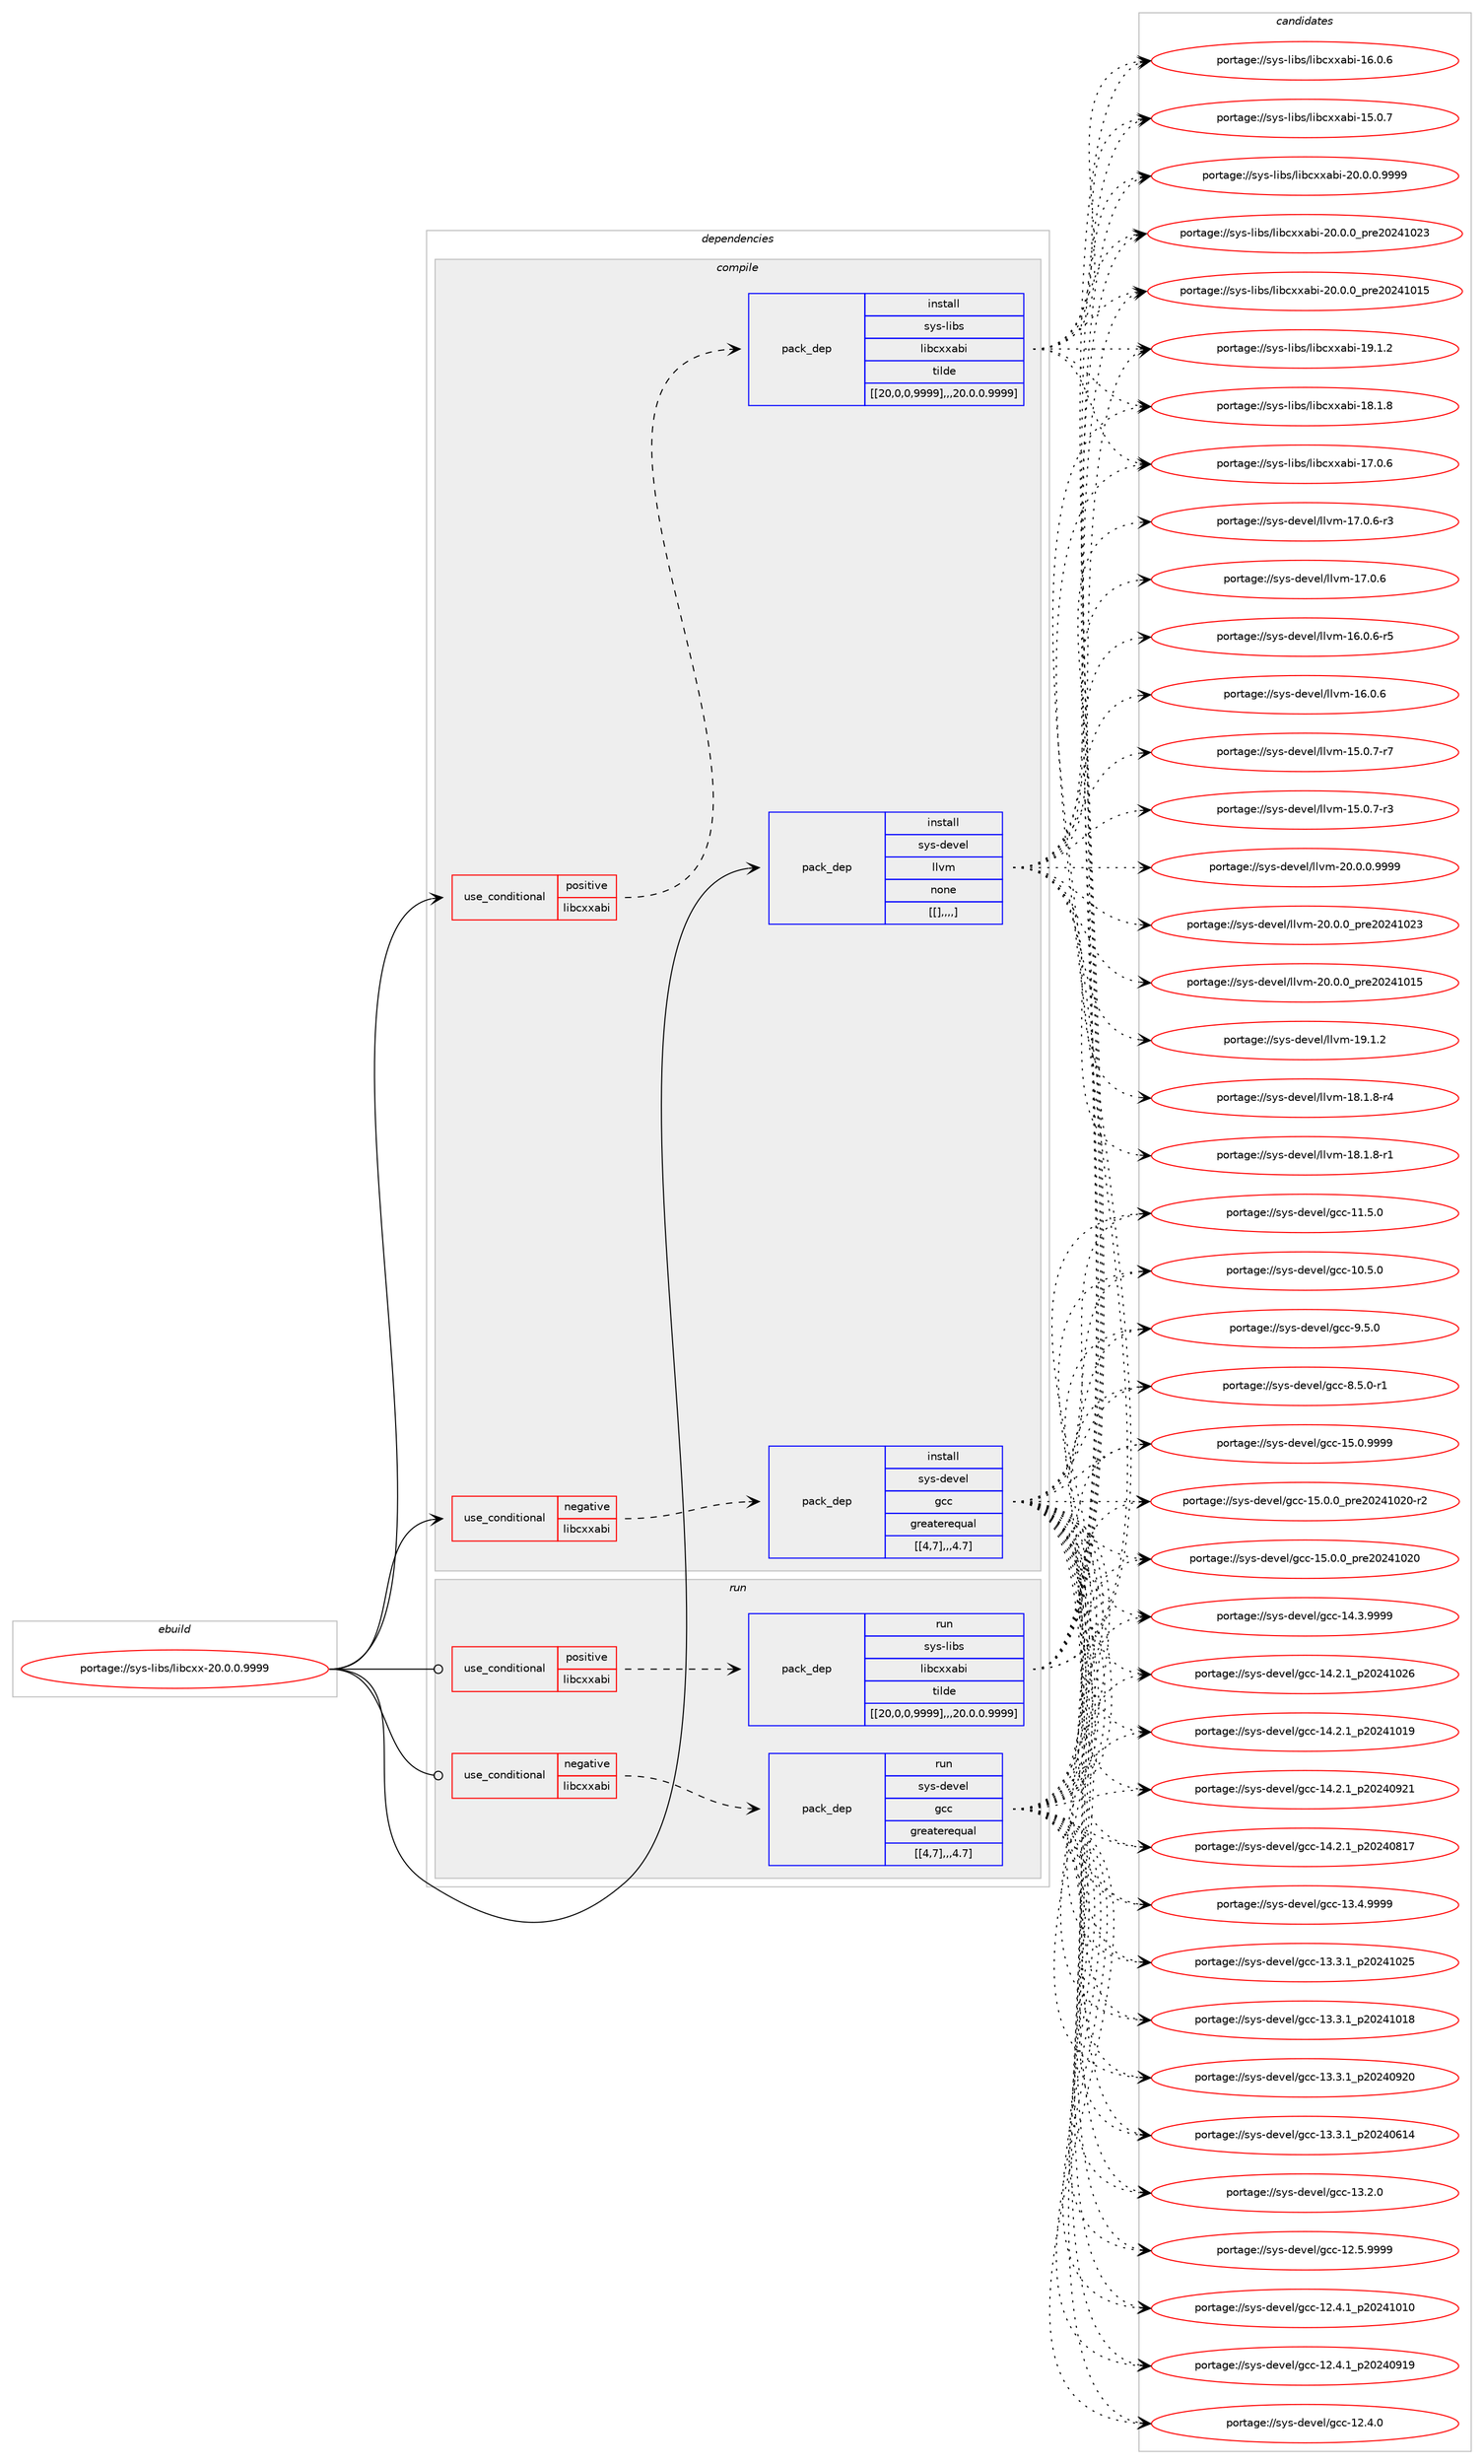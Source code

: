 digraph prolog {

# *************
# Graph options
# *************

newrank=true;
concentrate=true;
compound=true;
graph [rankdir=LR,fontname=Helvetica,fontsize=10,ranksep=1.5];#, ranksep=2.5, nodesep=0.2];
edge  [arrowhead=vee];
node  [fontname=Helvetica,fontsize=10];

# **********
# The ebuild
# **********

subgraph cluster_leftcol {
color=gray;
label=<<i>ebuild</i>>;
id [label="portage://sys-libs/libcxx-20.0.0.9999", color=red, width=4, href="../sys-libs/libcxx-20.0.0.9999.svg"];
}

# ****************
# The dependencies
# ****************

subgraph cluster_midcol {
color=gray;
label=<<i>dependencies</i>>;
subgraph cluster_compile {
fillcolor="#eeeeee";
style=filled;
label=<<i>compile</i>>;
subgraph cond124298 {
dependency464448 [label=<<TABLE BORDER="0" CELLBORDER="1" CELLSPACING="0" CELLPADDING="4"><TR><TD ROWSPAN="3" CELLPADDING="10">use_conditional</TD></TR><TR><TD>negative</TD></TR><TR><TD>libcxxabi</TD></TR></TABLE>>, shape=none, color=red];
subgraph pack337004 {
dependency464627 [label=<<TABLE BORDER="0" CELLBORDER="1" CELLSPACING="0" CELLPADDING="4" WIDTH="220"><TR><TD ROWSPAN="6" CELLPADDING="30">pack_dep</TD></TR><TR><TD WIDTH="110">install</TD></TR><TR><TD>sys-devel</TD></TR><TR><TD>gcc</TD></TR><TR><TD>greaterequal</TD></TR><TR><TD>[[4,7],,,4.7]</TD></TR></TABLE>>, shape=none, color=blue];
}
dependency464448:e -> dependency464627:w [weight=20,style="dashed",arrowhead="vee"];
}
id:e -> dependency464448:w [weight=20,style="solid",arrowhead="vee"];
subgraph cond124363 {
dependency464665 [label=<<TABLE BORDER="0" CELLBORDER="1" CELLSPACING="0" CELLPADDING="4"><TR><TD ROWSPAN="3" CELLPADDING="10">use_conditional</TD></TR><TR><TD>positive</TD></TR><TR><TD>libcxxabi</TD></TR></TABLE>>, shape=none, color=red];
subgraph pack337063 {
dependency464710 [label=<<TABLE BORDER="0" CELLBORDER="1" CELLSPACING="0" CELLPADDING="4" WIDTH="220"><TR><TD ROWSPAN="6" CELLPADDING="30">pack_dep</TD></TR><TR><TD WIDTH="110">install</TD></TR><TR><TD>sys-libs</TD></TR><TR><TD>libcxxabi</TD></TR><TR><TD>tilde</TD></TR><TR><TD>[[20,0,0,9999],,,20.0.0.9999]</TD></TR></TABLE>>, shape=none, color=blue];
}
dependency464665:e -> dependency464710:w [weight=20,style="dashed",arrowhead="vee"];
}
id:e -> dependency464665:w [weight=20,style="solid",arrowhead="vee"];
subgraph pack337069 {
dependency464740 [label=<<TABLE BORDER="0" CELLBORDER="1" CELLSPACING="0" CELLPADDING="4" WIDTH="220"><TR><TD ROWSPAN="6" CELLPADDING="30">pack_dep</TD></TR><TR><TD WIDTH="110">install</TD></TR><TR><TD>sys-devel</TD></TR><TR><TD>llvm</TD></TR><TR><TD>none</TD></TR><TR><TD>[[],,,,]</TD></TR></TABLE>>, shape=none, color=blue];
}
id:e -> dependency464740:w [weight=20,style="solid",arrowhead="vee"];
}
subgraph cluster_compileandrun {
fillcolor="#eeeeee";
style=filled;
label=<<i>compile and run</i>>;
}
subgraph cluster_run {
fillcolor="#eeeeee";
style=filled;
label=<<i>run</i>>;
subgraph cond124409 {
dependency464769 [label=<<TABLE BORDER="0" CELLBORDER="1" CELLSPACING="0" CELLPADDING="4"><TR><TD ROWSPAN="3" CELLPADDING="10">use_conditional</TD></TR><TR><TD>negative</TD></TR><TR><TD>libcxxabi</TD></TR></TABLE>>, shape=none, color=red];
subgraph pack337094 {
dependency464773 [label=<<TABLE BORDER="0" CELLBORDER="1" CELLSPACING="0" CELLPADDING="4" WIDTH="220"><TR><TD ROWSPAN="6" CELLPADDING="30">pack_dep</TD></TR><TR><TD WIDTH="110">run</TD></TR><TR><TD>sys-devel</TD></TR><TR><TD>gcc</TD></TR><TR><TD>greaterequal</TD></TR><TR><TD>[[4,7],,,4.7]</TD></TR></TABLE>>, shape=none, color=blue];
}
dependency464769:e -> dependency464773:w [weight=20,style="dashed",arrowhead="vee"];
}
id:e -> dependency464769:w [weight=20,style="solid",arrowhead="odot"];
subgraph cond124433 {
dependency464800 [label=<<TABLE BORDER="0" CELLBORDER="1" CELLSPACING="0" CELLPADDING="4"><TR><TD ROWSPAN="3" CELLPADDING="10">use_conditional</TD></TR><TR><TD>positive</TD></TR><TR><TD>libcxxabi</TD></TR></TABLE>>, shape=none, color=red];
subgraph pack337111 {
dependency464820 [label=<<TABLE BORDER="0" CELLBORDER="1" CELLSPACING="0" CELLPADDING="4" WIDTH="220"><TR><TD ROWSPAN="6" CELLPADDING="30">pack_dep</TD></TR><TR><TD WIDTH="110">run</TD></TR><TR><TD>sys-libs</TD></TR><TR><TD>libcxxabi</TD></TR><TR><TD>tilde</TD></TR><TR><TD>[[20,0,0,9999],,,20.0.0.9999]</TD></TR></TABLE>>, shape=none, color=blue];
}
dependency464800:e -> dependency464820:w [weight=20,style="dashed",arrowhead="vee"];
}
id:e -> dependency464800:w [weight=20,style="solid",arrowhead="odot"];
}
}

# **************
# The candidates
# **************

subgraph cluster_choices {
rank=same;
color=gray;
label=<<i>candidates</i>>;

subgraph choice336793 {
color=black;
nodesep=1;
choice1151211154510010111810110847103999945495346484657575757 [label="portage://sys-devel/gcc-15.0.9999", color=red, width=4,href="../sys-devel/gcc-15.0.9999.svg"];
choice11512111545100101118101108471039999454953464846489511211410150485052494850484511450 [label="portage://sys-devel/gcc-15.0.0_pre20241020-r2", color=red, width=4,href="../sys-devel/gcc-15.0.0_pre20241020-r2.svg"];
choice1151211154510010111810110847103999945495346484648951121141015048505249485048 [label="portage://sys-devel/gcc-15.0.0_pre20241020", color=red, width=4,href="../sys-devel/gcc-15.0.0_pre20241020.svg"];
choice1151211154510010111810110847103999945495246514657575757 [label="portage://sys-devel/gcc-14.3.9999", color=red, width=4,href="../sys-devel/gcc-14.3.9999.svg"];
choice1151211154510010111810110847103999945495246504649951125048505249485054 [label="portage://sys-devel/gcc-14.2.1_p20241026", color=red, width=4,href="../sys-devel/gcc-14.2.1_p20241026.svg"];
choice1151211154510010111810110847103999945495246504649951125048505249484957 [label="portage://sys-devel/gcc-14.2.1_p20241019", color=red, width=4,href="../sys-devel/gcc-14.2.1_p20241019.svg"];
choice1151211154510010111810110847103999945495246504649951125048505248575049 [label="portage://sys-devel/gcc-14.2.1_p20240921", color=red, width=4,href="../sys-devel/gcc-14.2.1_p20240921.svg"];
choice1151211154510010111810110847103999945495246504649951125048505248564955 [label="portage://sys-devel/gcc-14.2.1_p20240817", color=red, width=4,href="../sys-devel/gcc-14.2.1_p20240817.svg"];
choice1151211154510010111810110847103999945495146524657575757 [label="portage://sys-devel/gcc-13.4.9999", color=red, width=4,href="../sys-devel/gcc-13.4.9999.svg"];
choice1151211154510010111810110847103999945495146514649951125048505249485053 [label="portage://sys-devel/gcc-13.3.1_p20241025", color=red, width=4,href="../sys-devel/gcc-13.3.1_p20241025.svg"];
choice1151211154510010111810110847103999945495146514649951125048505249484956 [label="portage://sys-devel/gcc-13.3.1_p20241018", color=red, width=4,href="../sys-devel/gcc-13.3.1_p20241018.svg"];
choice1151211154510010111810110847103999945495146514649951125048505248575048 [label="portage://sys-devel/gcc-13.3.1_p20240920", color=red, width=4,href="../sys-devel/gcc-13.3.1_p20240920.svg"];
choice1151211154510010111810110847103999945495146514649951125048505248544952 [label="portage://sys-devel/gcc-13.3.1_p20240614", color=red, width=4,href="../sys-devel/gcc-13.3.1_p20240614.svg"];
choice1151211154510010111810110847103999945495146504648 [label="portage://sys-devel/gcc-13.2.0", color=red, width=4,href="../sys-devel/gcc-13.2.0.svg"];
choice1151211154510010111810110847103999945495046534657575757 [label="portage://sys-devel/gcc-12.5.9999", color=red, width=4,href="../sys-devel/gcc-12.5.9999.svg"];
choice1151211154510010111810110847103999945495046524649951125048505249484948 [label="portage://sys-devel/gcc-12.4.1_p20241010", color=red, width=4,href="../sys-devel/gcc-12.4.1_p20241010.svg"];
choice1151211154510010111810110847103999945495046524649951125048505248574957 [label="portage://sys-devel/gcc-12.4.1_p20240919", color=red, width=4,href="../sys-devel/gcc-12.4.1_p20240919.svg"];
choice1151211154510010111810110847103999945495046524648 [label="portage://sys-devel/gcc-12.4.0", color=red, width=4,href="../sys-devel/gcc-12.4.0.svg"];
choice1151211154510010111810110847103999945494946534648 [label="portage://sys-devel/gcc-11.5.0", color=red, width=4,href="../sys-devel/gcc-11.5.0.svg"];
choice1151211154510010111810110847103999945494846534648 [label="portage://sys-devel/gcc-10.5.0", color=red, width=4,href="../sys-devel/gcc-10.5.0.svg"];
choice11512111545100101118101108471039999455746534648 [label="portage://sys-devel/gcc-9.5.0", color=red, width=4,href="../sys-devel/gcc-9.5.0.svg"];
choice115121115451001011181011084710399994556465346484511449 [label="portage://sys-devel/gcc-8.5.0-r1", color=red, width=4,href="../sys-devel/gcc-8.5.0-r1.svg"];
dependency464627:e -> choice1151211154510010111810110847103999945495346484657575757:w [style=dotted,weight="100"];
dependency464627:e -> choice11512111545100101118101108471039999454953464846489511211410150485052494850484511450:w [style=dotted,weight="100"];
dependency464627:e -> choice1151211154510010111810110847103999945495346484648951121141015048505249485048:w [style=dotted,weight="100"];
dependency464627:e -> choice1151211154510010111810110847103999945495246514657575757:w [style=dotted,weight="100"];
dependency464627:e -> choice1151211154510010111810110847103999945495246504649951125048505249485054:w [style=dotted,weight="100"];
dependency464627:e -> choice1151211154510010111810110847103999945495246504649951125048505249484957:w [style=dotted,weight="100"];
dependency464627:e -> choice1151211154510010111810110847103999945495246504649951125048505248575049:w [style=dotted,weight="100"];
dependency464627:e -> choice1151211154510010111810110847103999945495246504649951125048505248564955:w [style=dotted,weight="100"];
dependency464627:e -> choice1151211154510010111810110847103999945495146524657575757:w [style=dotted,weight="100"];
dependency464627:e -> choice1151211154510010111810110847103999945495146514649951125048505249485053:w [style=dotted,weight="100"];
dependency464627:e -> choice1151211154510010111810110847103999945495146514649951125048505249484956:w [style=dotted,weight="100"];
dependency464627:e -> choice1151211154510010111810110847103999945495146514649951125048505248575048:w [style=dotted,weight="100"];
dependency464627:e -> choice1151211154510010111810110847103999945495146514649951125048505248544952:w [style=dotted,weight="100"];
dependency464627:e -> choice1151211154510010111810110847103999945495146504648:w [style=dotted,weight="100"];
dependency464627:e -> choice1151211154510010111810110847103999945495046534657575757:w [style=dotted,weight="100"];
dependency464627:e -> choice1151211154510010111810110847103999945495046524649951125048505249484948:w [style=dotted,weight="100"];
dependency464627:e -> choice1151211154510010111810110847103999945495046524649951125048505248574957:w [style=dotted,weight="100"];
dependency464627:e -> choice1151211154510010111810110847103999945495046524648:w [style=dotted,weight="100"];
dependency464627:e -> choice1151211154510010111810110847103999945494946534648:w [style=dotted,weight="100"];
dependency464627:e -> choice1151211154510010111810110847103999945494846534648:w [style=dotted,weight="100"];
dependency464627:e -> choice11512111545100101118101108471039999455746534648:w [style=dotted,weight="100"];
dependency464627:e -> choice115121115451001011181011084710399994556465346484511449:w [style=dotted,weight="100"];
}
subgraph choice336816 {
color=black;
nodesep=1;
choice11512111545108105981154710810598991201209798105455048464846484657575757 [label="portage://sys-libs/libcxxabi-20.0.0.9999", color=red, width=4,href="../sys-libs/libcxxabi-20.0.0.9999.svg"];
choice1151211154510810598115471081059899120120979810545504846484648951121141015048505249485051 [label="portage://sys-libs/libcxxabi-20.0.0_pre20241023", color=red, width=4,href="../sys-libs/libcxxabi-20.0.0_pre20241023.svg"];
choice1151211154510810598115471081059899120120979810545504846484648951121141015048505249484953 [label="portage://sys-libs/libcxxabi-20.0.0_pre20241015", color=red, width=4,href="../sys-libs/libcxxabi-20.0.0_pre20241015.svg"];
choice1151211154510810598115471081059899120120979810545495746494650 [label="portage://sys-libs/libcxxabi-19.1.2", color=red, width=4,href="../sys-libs/libcxxabi-19.1.2.svg"];
choice1151211154510810598115471081059899120120979810545495646494656 [label="portage://sys-libs/libcxxabi-18.1.8", color=red, width=4,href="../sys-libs/libcxxabi-18.1.8.svg"];
choice1151211154510810598115471081059899120120979810545495546484654 [label="portage://sys-libs/libcxxabi-17.0.6", color=red, width=4,href="../sys-libs/libcxxabi-17.0.6.svg"];
choice1151211154510810598115471081059899120120979810545495446484654 [label="portage://sys-libs/libcxxabi-16.0.6", color=red, width=4,href="../sys-libs/libcxxabi-16.0.6.svg"];
choice1151211154510810598115471081059899120120979810545495346484655 [label="portage://sys-libs/libcxxabi-15.0.7", color=red, width=4,href="../sys-libs/libcxxabi-15.0.7.svg"];
dependency464710:e -> choice11512111545108105981154710810598991201209798105455048464846484657575757:w [style=dotted,weight="100"];
dependency464710:e -> choice1151211154510810598115471081059899120120979810545504846484648951121141015048505249485051:w [style=dotted,weight="100"];
dependency464710:e -> choice1151211154510810598115471081059899120120979810545504846484648951121141015048505249484953:w [style=dotted,weight="100"];
dependency464710:e -> choice1151211154510810598115471081059899120120979810545495746494650:w [style=dotted,weight="100"];
dependency464710:e -> choice1151211154510810598115471081059899120120979810545495646494656:w [style=dotted,weight="100"];
dependency464710:e -> choice1151211154510810598115471081059899120120979810545495546484654:w [style=dotted,weight="100"];
dependency464710:e -> choice1151211154510810598115471081059899120120979810545495446484654:w [style=dotted,weight="100"];
dependency464710:e -> choice1151211154510810598115471081059899120120979810545495346484655:w [style=dotted,weight="100"];
}
subgraph choice336838 {
color=black;
nodesep=1;
choice1151211154510010111810110847108108118109455048464846484657575757 [label="portage://sys-devel/llvm-20.0.0.9999", color=red, width=4,href="../sys-devel/llvm-20.0.0.9999.svg"];
choice115121115451001011181011084710810811810945504846484648951121141015048505249485051 [label="portage://sys-devel/llvm-20.0.0_pre20241023", color=red, width=4,href="../sys-devel/llvm-20.0.0_pre20241023.svg"];
choice115121115451001011181011084710810811810945504846484648951121141015048505249484953 [label="portage://sys-devel/llvm-20.0.0_pre20241015", color=red, width=4,href="../sys-devel/llvm-20.0.0_pre20241015.svg"];
choice115121115451001011181011084710810811810945495746494650 [label="portage://sys-devel/llvm-19.1.2", color=red, width=4,href="../sys-devel/llvm-19.1.2.svg"];
choice1151211154510010111810110847108108118109454956464946564511452 [label="portage://sys-devel/llvm-18.1.8-r4", color=red, width=4,href="../sys-devel/llvm-18.1.8-r4.svg"];
choice1151211154510010111810110847108108118109454956464946564511449 [label="portage://sys-devel/llvm-18.1.8-r1", color=red, width=4,href="../sys-devel/llvm-18.1.8-r1.svg"];
choice1151211154510010111810110847108108118109454955464846544511451 [label="portage://sys-devel/llvm-17.0.6-r3", color=red, width=4,href="../sys-devel/llvm-17.0.6-r3.svg"];
choice115121115451001011181011084710810811810945495546484654 [label="portage://sys-devel/llvm-17.0.6", color=red, width=4,href="../sys-devel/llvm-17.0.6.svg"];
choice1151211154510010111810110847108108118109454954464846544511453 [label="portage://sys-devel/llvm-16.0.6-r5", color=red, width=4,href="../sys-devel/llvm-16.0.6-r5.svg"];
choice115121115451001011181011084710810811810945495446484654 [label="portage://sys-devel/llvm-16.0.6", color=red, width=4,href="../sys-devel/llvm-16.0.6.svg"];
choice1151211154510010111810110847108108118109454953464846554511455 [label="portage://sys-devel/llvm-15.0.7-r7", color=red, width=4,href="../sys-devel/llvm-15.0.7-r7.svg"];
choice1151211154510010111810110847108108118109454953464846554511451 [label="portage://sys-devel/llvm-15.0.7-r3", color=red, width=4,href="../sys-devel/llvm-15.0.7-r3.svg"];
dependency464740:e -> choice1151211154510010111810110847108108118109455048464846484657575757:w [style=dotted,weight="100"];
dependency464740:e -> choice115121115451001011181011084710810811810945504846484648951121141015048505249485051:w [style=dotted,weight="100"];
dependency464740:e -> choice115121115451001011181011084710810811810945504846484648951121141015048505249484953:w [style=dotted,weight="100"];
dependency464740:e -> choice115121115451001011181011084710810811810945495746494650:w [style=dotted,weight="100"];
dependency464740:e -> choice1151211154510010111810110847108108118109454956464946564511452:w [style=dotted,weight="100"];
dependency464740:e -> choice1151211154510010111810110847108108118109454956464946564511449:w [style=dotted,weight="100"];
dependency464740:e -> choice1151211154510010111810110847108108118109454955464846544511451:w [style=dotted,weight="100"];
dependency464740:e -> choice115121115451001011181011084710810811810945495546484654:w [style=dotted,weight="100"];
dependency464740:e -> choice1151211154510010111810110847108108118109454954464846544511453:w [style=dotted,weight="100"];
dependency464740:e -> choice115121115451001011181011084710810811810945495446484654:w [style=dotted,weight="100"];
dependency464740:e -> choice1151211154510010111810110847108108118109454953464846554511455:w [style=dotted,weight="100"];
dependency464740:e -> choice1151211154510010111810110847108108118109454953464846554511451:w [style=dotted,weight="100"];
}
subgraph choice336865 {
color=black;
nodesep=1;
choice1151211154510010111810110847103999945495346484657575757 [label="portage://sys-devel/gcc-15.0.9999", color=red, width=4,href="../sys-devel/gcc-15.0.9999.svg"];
choice11512111545100101118101108471039999454953464846489511211410150485052494850484511450 [label="portage://sys-devel/gcc-15.0.0_pre20241020-r2", color=red, width=4,href="../sys-devel/gcc-15.0.0_pre20241020-r2.svg"];
choice1151211154510010111810110847103999945495346484648951121141015048505249485048 [label="portage://sys-devel/gcc-15.0.0_pre20241020", color=red, width=4,href="../sys-devel/gcc-15.0.0_pre20241020.svg"];
choice1151211154510010111810110847103999945495246514657575757 [label="portage://sys-devel/gcc-14.3.9999", color=red, width=4,href="../sys-devel/gcc-14.3.9999.svg"];
choice1151211154510010111810110847103999945495246504649951125048505249485054 [label="portage://sys-devel/gcc-14.2.1_p20241026", color=red, width=4,href="../sys-devel/gcc-14.2.1_p20241026.svg"];
choice1151211154510010111810110847103999945495246504649951125048505249484957 [label="portage://sys-devel/gcc-14.2.1_p20241019", color=red, width=4,href="../sys-devel/gcc-14.2.1_p20241019.svg"];
choice1151211154510010111810110847103999945495246504649951125048505248575049 [label="portage://sys-devel/gcc-14.2.1_p20240921", color=red, width=4,href="../sys-devel/gcc-14.2.1_p20240921.svg"];
choice1151211154510010111810110847103999945495246504649951125048505248564955 [label="portage://sys-devel/gcc-14.2.1_p20240817", color=red, width=4,href="../sys-devel/gcc-14.2.1_p20240817.svg"];
choice1151211154510010111810110847103999945495146524657575757 [label="portage://sys-devel/gcc-13.4.9999", color=red, width=4,href="../sys-devel/gcc-13.4.9999.svg"];
choice1151211154510010111810110847103999945495146514649951125048505249485053 [label="portage://sys-devel/gcc-13.3.1_p20241025", color=red, width=4,href="../sys-devel/gcc-13.3.1_p20241025.svg"];
choice1151211154510010111810110847103999945495146514649951125048505249484956 [label="portage://sys-devel/gcc-13.3.1_p20241018", color=red, width=4,href="../sys-devel/gcc-13.3.1_p20241018.svg"];
choice1151211154510010111810110847103999945495146514649951125048505248575048 [label="portage://sys-devel/gcc-13.3.1_p20240920", color=red, width=4,href="../sys-devel/gcc-13.3.1_p20240920.svg"];
choice1151211154510010111810110847103999945495146514649951125048505248544952 [label="portage://sys-devel/gcc-13.3.1_p20240614", color=red, width=4,href="../sys-devel/gcc-13.3.1_p20240614.svg"];
choice1151211154510010111810110847103999945495146504648 [label="portage://sys-devel/gcc-13.2.0", color=red, width=4,href="../sys-devel/gcc-13.2.0.svg"];
choice1151211154510010111810110847103999945495046534657575757 [label="portage://sys-devel/gcc-12.5.9999", color=red, width=4,href="../sys-devel/gcc-12.5.9999.svg"];
choice1151211154510010111810110847103999945495046524649951125048505249484948 [label="portage://sys-devel/gcc-12.4.1_p20241010", color=red, width=4,href="../sys-devel/gcc-12.4.1_p20241010.svg"];
choice1151211154510010111810110847103999945495046524649951125048505248574957 [label="portage://sys-devel/gcc-12.4.1_p20240919", color=red, width=4,href="../sys-devel/gcc-12.4.1_p20240919.svg"];
choice1151211154510010111810110847103999945495046524648 [label="portage://sys-devel/gcc-12.4.0", color=red, width=4,href="../sys-devel/gcc-12.4.0.svg"];
choice1151211154510010111810110847103999945494946534648 [label="portage://sys-devel/gcc-11.5.0", color=red, width=4,href="../sys-devel/gcc-11.5.0.svg"];
choice1151211154510010111810110847103999945494846534648 [label="portage://sys-devel/gcc-10.5.0", color=red, width=4,href="../sys-devel/gcc-10.5.0.svg"];
choice11512111545100101118101108471039999455746534648 [label="portage://sys-devel/gcc-9.5.0", color=red, width=4,href="../sys-devel/gcc-9.5.0.svg"];
choice115121115451001011181011084710399994556465346484511449 [label="portage://sys-devel/gcc-8.5.0-r1", color=red, width=4,href="../sys-devel/gcc-8.5.0-r1.svg"];
dependency464773:e -> choice1151211154510010111810110847103999945495346484657575757:w [style=dotted,weight="100"];
dependency464773:e -> choice11512111545100101118101108471039999454953464846489511211410150485052494850484511450:w [style=dotted,weight="100"];
dependency464773:e -> choice1151211154510010111810110847103999945495346484648951121141015048505249485048:w [style=dotted,weight="100"];
dependency464773:e -> choice1151211154510010111810110847103999945495246514657575757:w [style=dotted,weight="100"];
dependency464773:e -> choice1151211154510010111810110847103999945495246504649951125048505249485054:w [style=dotted,weight="100"];
dependency464773:e -> choice1151211154510010111810110847103999945495246504649951125048505249484957:w [style=dotted,weight="100"];
dependency464773:e -> choice1151211154510010111810110847103999945495246504649951125048505248575049:w [style=dotted,weight="100"];
dependency464773:e -> choice1151211154510010111810110847103999945495246504649951125048505248564955:w [style=dotted,weight="100"];
dependency464773:e -> choice1151211154510010111810110847103999945495146524657575757:w [style=dotted,weight="100"];
dependency464773:e -> choice1151211154510010111810110847103999945495146514649951125048505249485053:w [style=dotted,weight="100"];
dependency464773:e -> choice1151211154510010111810110847103999945495146514649951125048505249484956:w [style=dotted,weight="100"];
dependency464773:e -> choice1151211154510010111810110847103999945495146514649951125048505248575048:w [style=dotted,weight="100"];
dependency464773:e -> choice1151211154510010111810110847103999945495146514649951125048505248544952:w [style=dotted,weight="100"];
dependency464773:e -> choice1151211154510010111810110847103999945495146504648:w [style=dotted,weight="100"];
dependency464773:e -> choice1151211154510010111810110847103999945495046534657575757:w [style=dotted,weight="100"];
dependency464773:e -> choice1151211154510010111810110847103999945495046524649951125048505249484948:w [style=dotted,weight="100"];
dependency464773:e -> choice1151211154510010111810110847103999945495046524649951125048505248574957:w [style=dotted,weight="100"];
dependency464773:e -> choice1151211154510010111810110847103999945495046524648:w [style=dotted,weight="100"];
dependency464773:e -> choice1151211154510010111810110847103999945494946534648:w [style=dotted,weight="100"];
dependency464773:e -> choice1151211154510010111810110847103999945494846534648:w [style=dotted,weight="100"];
dependency464773:e -> choice11512111545100101118101108471039999455746534648:w [style=dotted,weight="100"];
dependency464773:e -> choice115121115451001011181011084710399994556465346484511449:w [style=dotted,weight="100"];
}
subgraph choice336877 {
color=black;
nodesep=1;
choice11512111545108105981154710810598991201209798105455048464846484657575757 [label="portage://sys-libs/libcxxabi-20.0.0.9999", color=red, width=4,href="../sys-libs/libcxxabi-20.0.0.9999.svg"];
choice1151211154510810598115471081059899120120979810545504846484648951121141015048505249485051 [label="portage://sys-libs/libcxxabi-20.0.0_pre20241023", color=red, width=4,href="../sys-libs/libcxxabi-20.0.0_pre20241023.svg"];
choice1151211154510810598115471081059899120120979810545504846484648951121141015048505249484953 [label="portage://sys-libs/libcxxabi-20.0.0_pre20241015", color=red, width=4,href="../sys-libs/libcxxabi-20.0.0_pre20241015.svg"];
choice1151211154510810598115471081059899120120979810545495746494650 [label="portage://sys-libs/libcxxabi-19.1.2", color=red, width=4,href="../sys-libs/libcxxabi-19.1.2.svg"];
choice1151211154510810598115471081059899120120979810545495646494656 [label="portage://sys-libs/libcxxabi-18.1.8", color=red, width=4,href="../sys-libs/libcxxabi-18.1.8.svg"];
choice1151211154510810598115471081059899120120979810545495546484654 [label="portage://sys-libs/libcxxabi-17.0.6", color=red, width=4,href="../sys-libs/libcxxabi-17.0.6.svg"];
choice1151211154510810598115471081059899120120979810545495446484654 [label="portage://sys-libs/libcxxabi-16.0.6", color=red, width=4,href="../sys-libs/libcxxabi-16.0.6.svg"];
choice1151211154510810598115471081059899120120979810545495346484655 [label="portage://sys-libs/libcxxabi-15.0.7", color=red, width=4,href="../sys-libs/libcxxabi-15.0.7.svg"];
dependency464820:e -> choice11512111545108105981154710810598991201209798105455048464846484657575757:w [style=dotted,weight="100"];
dependency464820:e -> choice1151211154510810598115471081059899120120979810545504846484648951121141015048505249485051:w [style=dotted,weight="100"];
dependency464820:e -> choice1151211154510810598115471081059899120120979810545504846484648951121141015048505249484953:w [style=dotted,weight="100"];
dependency464820:e -> choice1151211154510810598115471081059899120120979810545495746494650:w [style=dotted,weight="100"];
dependency464820:e -> choice1151211154510810598115471081059899120120979810545495646494656:w [style=dotted,weight="100"];
dependency464820:e -> choice1151211154510810598115471081059899120120979810545495546484654:w [style=dotted,weight="100"];
dependency464820:e -> choice1151211154510810598115471081059899120120979810545495446484654:w [style=dotted,weight="100"];
dependency464820:e -> choice1151211154510810598115471081059899120120979810545495346484655:w [style=dotted,weight="100"];
}
}

}
